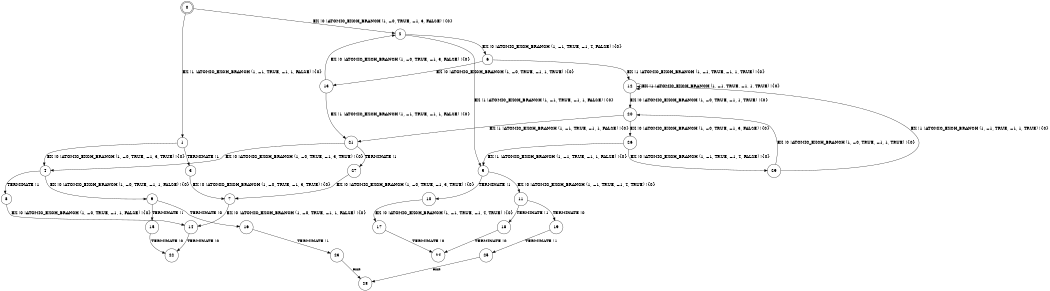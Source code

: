 digraph BCG {
size = "7, 10.5";
center = TRUE;
node [shape = circle];
0 [peripheries = 2];
0 -> 1 [label = "EX !1 !ATOMIC_EXCH_BRANCH (1, +1, TRUE, +1, 1, FALSE) !{0}"];
0 -> 2 [label = "EX !0 !ATOMIC_EXCH_BRANCH (1, +0, TRUE, +1, 3, FALSE) !{0}"];
1 -> 3 [label = "TERMINATE !1"];
1 -> 4 [label = "EX !0 !ATOMIC_EXCH_BRANCH (1, +0, TRUE, +1, 3, TRUE) !{0}"];
2 -> 5 [label = "EX !1 !ATOMIC_EXCH_BRANCH (1, +1, TRUE, +1, 1, FALSE) !{0}"];
2 -> 6 [label = "EX !0 !ATOMIC_EXCH_BRANCH (1, +1, TRUE, +1, 4, FALSE) !{0}"];
3 -> 7 [label = "EX !0 !ATOMIC_EXCH_BRANCH (1, +0, TRUE, +1, 3, TRUE) !{0}"];
4 -> 8 [label = "TERMINATE !1"];
4 -> 9 [label = "EX !0 !ATOMIC_EXCH_BRANCH (1, +0, TRUE, +1, 1, FALSE) !{0}"];
5 -> 10 [label = "TERMINATE !1"];
5 -> 11 [label = "EX !0 !ATOMIC_EXCH_BRANCH (1, +1, TRUE, +1, 4, TRUE) !{0}"];
6 -> 12 [label = "EX !1 !ATOMIC_EXCH_BRANCH (1, +1, TRUE, +1, 1, TRUE) !{0}"];
6 -> 13 [label = "EX !0 !ATOMIC_EXCH_BRANCH (1, +0, TRUE, +1, 1, TRUE) !{0}"];
7 -> 14 [label = "EX !0 !ATOMIC_EXCH_BRANCH (1, +0, TRUE, +1, 1, FALSE) !{0}"];
8 -> 14 [label = "EX !0 !ATOMIC_EXCH_BRANCH (1, +0, TRUE, +1, 1, FALSE) !{0}"];
9 -> 15 [label = "TERMINATE !1"];
9 -> 16 [label = "TERMINATE !0"];
10 -> 17 [label = "EX !0 !ATOMIC_EXCH_BRANCH (1, +1, TRUE, +1, 4, TRUE) !{0}"];
11 -> 18 [label = "TERMINATE !1"];
11 -> 19 [label = "TERMINATE !0"];
12 -> 12 [label = "EX !1 !ATOMIC_EXCH_BRANCH (1, +1, TRUE, +1, 1, TRUE) !{0}"];
12 -> 20 [label = "EX !0 !ATOMIC_EXCH_BRANCH (1, +0, TRUE, +1, 1, TRUE) !{0}"];
13 -> 21 [label = "EX !1 !ATOMIC_EXCH_BRANCH (1, +1, TRUE, +1, 1, FALSE) !{0}"];
13 -> 2 [label = "EX !0 !ATOMIC_EXCH_BRANCH (1, +0, TRUE, +1, 3, FALSE) !{0}"];
14 -> 22 [label = "TERMINATE !0"];
15 -> 22 [label = "TERMINATE !0"];
16 -> 23 [label = "TERMINATE !1"];
17 -> 24 [label = "TERMINATE !0"];
18 -> 24 [label = "TERMINATE !0"];
19 -> 25 [label = "TERMINATE !1"];
20 -> 21 [label = "EX !1 !ATOMIC_EXCH_BRANCH (1, +1, TRUE, +1, 1, FALSE) !{0}"];
20 -> 26 [label = "EX !0 !ATOMIC_EXCH_BRANCH (1, +0, TRUE, +1, 3, FALSE) !{0}"];
21 -> 27 [label = "TERMINATE !1"];
21 -> 4 [label = "EX !0 !ATOMIC_EXCH_BRANCH (1, +0, TRUE, +1, 3, TRUE) !{0}"];
23 -> 28 [label = "exit"];
25 -> 28 [label = "exit"];
26 -> 5 [label = "EX !1 !ATOMIC_EXCH_BRANCH (1, +1, TRUE, +1, 1, FALSE) !{0}"];
26 -> 29 [label = "EX !0 !ATOMIC_EXCH_BRANCH (1, +1, TRUE, +1, 4, FALSE) !{0}"];
27 -> 7 [label = "EX !0 !ATOMIC_EXCH_BRANCH (1, +0, TRUE, +1, 3, TRUE) !{0}"];
29 -> 12 [label = "EX !1 !ATOMIC_EXCH_BRANCH (1, +1, TRUE, +1, 1, TRUE) !{0}"];
29 -> 20 [label = "EX !0 !ATOMIC_EXCH_BRANCH (1, +0, TRUE, +1, 1, TRUE) !{0}"];
}
